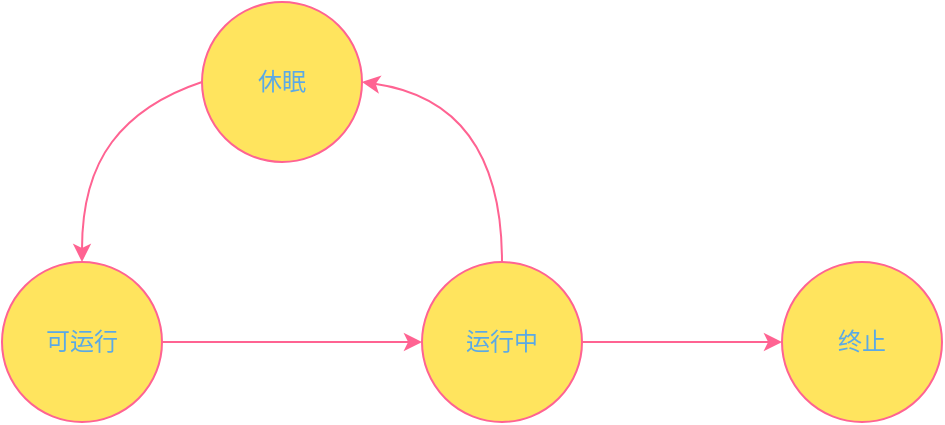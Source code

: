 <mxfile version="18.0.7" type="github" pages="2">
  <diagram id="haoWSsomJU11988gQaMx" name="操作系统线程">
    <mxGraphModel dx="1426" dy="769" grid="1" gridSize="10" guides="1" tooltips="1" connect="1" arrows="1" fold="1" page="1" pageScale="1" pageWidth="827" pageHeight="1169" math="0" shadow="0">
      <root>
        <mxCell id="0" />
        <mxCell id="1" parent="0" />
        <mxCell id="IX3QWuBXz7q-pzZ8JjYO-12" value="" style="group" vertex="1" connectable="0" parent="1">
          <mxGeometry x="210" y="230" width="470" height="210" as="geometry" />
        </mxCell>
        <mxCell id="IX3QWuBXz7q-pzZ8JjYO-8" value="" style="edgeStyle=orthogonalEdgeStyle;curved=0;rounded=1;sketch=0;orthogonalLoop=1;jettySize=auto;html=1;fontColor=#5AA9E6;strokeColor=#FF6392;fillColor=#FFE45E;" edge="1" parent="IX3QWuBXz7q-pzZ8JjYO-12" source="IX3QWuBXz7q-pzZ8JjYO-2">
          <mxGeometry relative="1" as="geometry">
            <mxPoint x="210" y="170" as="targetPoint" />
          </mxGeometry>
        </mxCell>
        <mxCell id="IX3QWuBXz7q-pzZ8JjYO-2" value="可运行" style="ellipse;whiteSpace=wrap;html=1;aspect=fixed;rounded=0;sketch=0;fontColor=#5AA9E6;strokeColor=#FF6392;fillColor=#FFE45E;" vertex="1" parent="IX3QWuBXz7q-pzZ8JjYO-12">
          <mxGeometry y="130" width="80" height="80" as="geometry" />
        </mxCell>
        <mxCell id="IX3QWuBXz7q-pzZ8JjYO-3" value="运行中" style="ellipse;whiteSpace=wrap;html=1;aspect=fixed;rounded=0;sketch=0;fontColor=#5AA9E6;strokeColor=#FF6392;fillColor=#FFE45E;" vertex="1" parent="IX3QWuBXz7q-pzZ8JjYO-12">
          <mxGeometry x="210" y="130" width="80" height="80" as="geometry" />
        </mxCell>
        <mxCell id="IX3QWuBXz7q-pzZ8JjYO-4" value="终止" style="ellipse;whiteSpace=wrap;html=1;aspect=fixed;rounded=0;sketch=0;fontColor=#5AA9E6;strokeColor=#FF6392;fillColor=#FFE45E;" vertex="1" parent="IX3QWuBXz7q-pzZ8JjYO-12">
          <mxGeometry x="390" y="130" width="80" height="80" as="geometry" />
        </mxCell>
        <mxCell id="IX3QWuBXz7q-pzZ8JjYO-9" value="" style="edgeStyle=orthogonalEdgeStyle;curved=0;rounded=1;sketch=0;orthogonalLoop=1;jettySize=auto;html=1;fontColor=#5AA9E6;strokeColor=#FF6392;fillColor=#FFE45E;" edge="1" parent="IX3QWuBXz7q-pzZ8JjYO-12" source="IX3QWuBXz7q-pzZ8JjYO-3" target="IX3QWuBXz7q-pzZ8JjYO-4">
          <mxGeometry relative="1" as="geometry" />
        </mxCell>
        <mxCell id="IX3QWuBXz7q-pzZ8JjYO-5" value="休眠" style="ellipse;whiteSpace=wrap;html=1;aspect=fixed;rounded=0;sketch=0;fontColor=#5AA9E6;strokeColor=#FF6392;fillColor=#FFE45E;" vertex="1" parent="IX3QWuBXz7q-pzZ8JjYO-12">
          <mxGeometry x="100" width="80" height="80" as="geometry" />
        </mxCell>
        <mxCell id="IX3QWuBXz7q-pzZ8JjYO-10" value="" style="curved=1;endArrow=classic;html=1;rounded=1;sketch=0;fontColor=#5AA9E6;strokeColor=#FF6392;fillColor=#FFE45E;exitX=0.5;exitY=0;exitDx=0;exitDy=0;entryX=1;entryY=0.5;entryDx=0;entryDy=0;" edge="1" parent="IX3QWuBXz7q-pzZ8JjYO-12" source="IX3QWuBXz7q-pzZ8JjYO-3" target="IX3QWuBXz7q-pzZ8JjYO-5">
          <mxGeometry width="50" height="50" relative="1" as="geometry">
            <mxPoint x="-10" y="80" as="sourcePoint" />
            <mxPoint x="40" y="30" as="targetPoint" />
            <Array as="points">
              <mxPoint x="250" y="50" />
            </Array>
          </mxGeometry>
        </mxCell>
        <mxCell id="IX3QWuBXz7q-pzZ8JjYO-11" value="" style="curved=1;endArrow=classic;html=1;rounded=1;sketch=0;fontColor=#5AA9E6;strokeColor=#FF6392;fillColor=#FFE45E;exitX=0;exitY=0.5;exitDx=0;exitDy=0;entryX=0.5;entryY=0;entryDx=0;entryDy=0;" edge="1" parent="IX3QWuBXz7q-pzZ8JjYO-12" source="IX3QWuBXz7q-pzZ8JjYO-5" target="IX3QWuBXz7q-pzZ8JjYO-2">
          <mxGeometry width="50" height="50" relative="1" as="geometry">
            <mxPoint x="250" y="280" as="sourcePoint" />
            <mxPoint x="300" y="230" as="targetPoint" />
            <Array as="points">
              <mxPoint x="70" y="50" />
              <mxPoint x="40" y="90" />
            </Array>
          </mxGeometry>
        </mxCell>
      </root>
    </mxGraphModel>
  </diagram>
  <diagram id="3fRpyLv48AK7i_eePflh" name="Java线程状态">
    <mxGraphModel dx="1426" dy="769" grid="1" gridSize="10" guides="1" tooltips="1" connect="1" arrows="1" fold="1" page="1" pageScale="1" pageWidth="827" pageHeight="1169" background="#F4F1DE" math="0" shadow="0">
      <root>
        <mxCell id="0" />
        <mxCell id="1" parent="0" />
        <object label="&amp;nbsp;t.start()&amp;nbsp;" id="c4a9Npn5PlCf8LPoBYYx-17">
          <mxCell style="edgeStyle=orthogonalEdgeStyle;curved=0;rounded=1;orthogonalLoop=1;jettySize=auto;html=1;fontColor=#4D4D4D;strokeColor=#E07A5F;fillColor=#F2CC8F;" edge="1" parent="1" source="c4a9Npn5PlCf8LPoBYYx-1" target="c4a9Npn5PlCf8LPoBYYx-4">
            <mxGeometry relative="1" as="geometry" />
          </mxCell>
        </object>
        <mxCell id="c4a9Npn5PlCf8LPoBYYx-1" value="&lt;b&gt;创建&lt;br&gt;New&lt;br&gt;&lt;/b&gt;" style="rounded=1;whiteSpace=wrap;html=1;strokeColor=#9673a6;fillColor=#e1d5e7;" vertex="1" parent="1">
          <mxGeometry x="40" y="297.5" width="120" height="60" as="geometry" />
        </mxCell>
        <mxCell id="c4a9Npn5PlCf8LPoBYYx-18" value="" style="edgeStyle=orthogonalEdgeStyle;curved=0;rounded=1;orthogonalLoop=1;jettySize=auto;html=1;fontColor=#4D4D4D;strokeColor=#E07A5F;fillColor=#F2CC8F;" edge="1" parent="1" source="c4a9Npn5PlCf8LPoBYYx-4" target="c4a9Npn5PlCf8LPoBYYx-7">
          <mxGeometry relative="1" as="geometry" />
        </mxCell>
        <mxCell id="c4a9Npn5PlCf8LPoBYYx-4" value="&lt;b&gt;可运行 Runnable&lt;/b&gt;" style="whiteSpace=wrap;html=1;aspect=fixed;rounded=1;fontColor=#393C56;strokeColor=#E07A5F;fillColor=#F2CC8F;verticalAlign=top;" vertex="1" parent="1">
          <mxGeometry x="250" y="185" width="285" height="285" as="geometry" />
        </mxCell>
        <mxCell id="c4a9Npn5PlCf8LPoBYYx-2" value="&lt;b&gt;&lt;font&gt;就绪 Ready&lt;br&gt;（操作系统）&lt;/font&gt;&lt;br&gt;&lt;/b&gt;" style="rounded=1;whiteSpace=wrap;html=1;strokeColor=#b85450;fillColor=#f8cecc;" vertex="1" parent="1">
          <mxGeometry x="330" y="230" width="120" height="60" as="geometry" />
        </mxCell>
        <mxCell id="c4a9Npn5PlCf8LPoBYYx-3" value="&lt;b&gt;运行中 Running&lt;br&gt;（操作系统）&lt;br&gt;&lt;/b&gt;" style="rounded=1;whiteSpace=wrap;html=1;strokeColor=#b85450;fillColor=#f8cecc;" vertex="1" parent="1">
          <mxGeometry x="330" y="350" width="120" height="60" as="geometry" />
        </mxCell>
        <mxCell id="c4a9Npn5PlCf8LPoBYYx-5" value="&lt;b&gt;等待&lt;br&gt;Waiting&lt;br&gt;&lt;/b&gt;" style="rounded=1;whiteSpace=wrap;html=1;strokeColor=#9673a6;fillColor=#e1d5e7;" vertex="1" parent="1">
          <mxGeometry x="330" y="520" width="120" height="60" as="geometry" />
        </mxCell>
        <mxCell id="c4a9Npn5PlCf8LPoBYYx-6" value="&lt;b&gt;计时等待&lt;br&gt;Waiting&lt;br&gt;&lt;/b&gt;" style="rounded=1;whiteSpace=wrap;html=1;strokeColor=#9673a6;fillColor=#e1d5e7;" vertex="1" parent="1">
          <mxGeometry x="330" y="620" width="120" height="60" as="geometry" />
        </mxCell>
        <mxCell id="c4a9Npn5PlCf8LPoBYYx-7" value="&lt;b&gt;终止&lt;br&gt;Terminated&lt;br&gt;&lt;/b&gt;" style="rounded=1;whiteSpace=wrap;html=1;strokeColor=#9673a6;fillColor=#e1d5e7;" vertex="1" parent="1">
          <mxGeometry x="630" y="297.5" width="120" height="60" as="geometry" />
        </mxCell>
        <mxCell id="c4a9Npn5PlCf8LPoBYYx-8" value="&lt;b&gt;阻塞&lt;br&gt;Blocked&lt;br&gt;&lt;/b&gt;" style="rounded=1;whiteSpace=wrap;html=1;strokeColor=#9673a6;fillColor=#e1d5e7;" vertex="1" parent="1">
          <mxGeometry x="332.5" y="720" width="120" height="60" as="geometry" />
        </mxCell>
        <mxCell id="c4a9Npn5PlCf8LPoBYYx-15" value="" style="edgeStyle=elbowEdgeStyle;elbow=vertical;endArrow=classic;html=1;rounded=1;fontColor=#4D4D4D;strokeColor=#E07A5F;fillColor=#F2CC8F;curved=0;exitX=0;exitY=0.5;exitDx=0;exitDy=0;" edge="1" parent="1" source="c4a9Npn5PlCf8LPoBYYx-3" target="c4a9Npn5PlCf8LPoBYYx-2">
          <mxGeometry width="50" height="50" relative="1" as="geometry">
            <mxPoint x="390" y="460" as="sourcePoint" />
            <mxPoint x="440" y="410" as="targetPoint" />
            <Array as="points">
              <mxPoint x="290" y="400" />
            </Array>
          </mxGeometry>
        </mxCell>
        <object label="" id="c4a9Npn5PlCf8LPoBYYx-16">
          <mxCell style="edgeStyle=elbowEdgeStyle;elbow=horizontal;endArrow=classic;html=1;rounded=1;fontColor=#4D4D4D;strokeColor=#E07A5F;fillColor=#F2CC8F;curved=0;exitX=1;exitY=0.5;exitDx=0;exitDy=0;entryX=1;entryY=0.5;entryDx=0;entryDy=0;" edge="1" parent="1" source="c4a9Npn5PlCf8LPoBYYx-2" target="c4a9Npn5PlCf8LPoBYYx-3">
            <mxGeometry width="50" height="50" relative="1" as="geometry">
              <mxPoint x="390" y="460" as="sourcePoint" />
              <mxPoint x="440" y="410" as="targetPoint" />
              <Array as="points">
                <mxPoint x="490" y="320" />
              </Array>
            </mxGeometry>
          </mxCell>
        </object>
        <mxCell id="c4a9Npn5PlCf8LPoBYYx-19" value="&lt;font face=&quot;Garamond&quot; style=&quot;font-size: 12px;&quot;&gt;系统调度&lt;/font&gt;" style="text;strokeColor=none;fillColor=none;html=1;fontSize=24;fontStyle=1;verticalAlign=middle;align=center;rounded=1;fontColor=#4D4D4D;" vertex="1" parent="1">
          <mxGeometry x="445" y="297.5" width="90" height="30" as="geometry" />
        </mxCell>
        <mxCell id="c4a9Npn5PlCf8LPoBYYx-20" value="&lt;font face=&quot;Garamond&quot; style=&quot;font-size: 12px;&quot;&gt;系统调度&lt;/font&gt;" style="text;strokeColor=none;fillColor=none;html=1;fontSize=24;fontStyle=1;verticalAlign=middle;align=center;rounded=1;fontColor=#4D4D4D;" vertex="1" parent="1">
          <mxGeometry x="242.5" y="290" width="90" height="30" as="geometry" />
        </mxCell>
        <mxCell id="c4a9Npn5PlCf8LPoBYYx-22" value="&lt;font face=&quot;Garamond&quot;&gt;&lt;span style=&quot;font-size: 12px;&quot;&gt;Thread.yield&lt;/span&gt;&lt;/font&gt;" style="text;strokeColor=none;fillColor=none;html=1;fontSize=24;fontStyle=1;verticalAlign=middle;align=center;rounded=1;fontColor=#4D4D4D;" vertex="1" parent="1">
          <mxGeometry x="250" y="312.5" width="90" height="30" as="geometry" />
        </mxCell>
      </root>
    </mxGraphModel>
  </diagram>
</mxfile>
